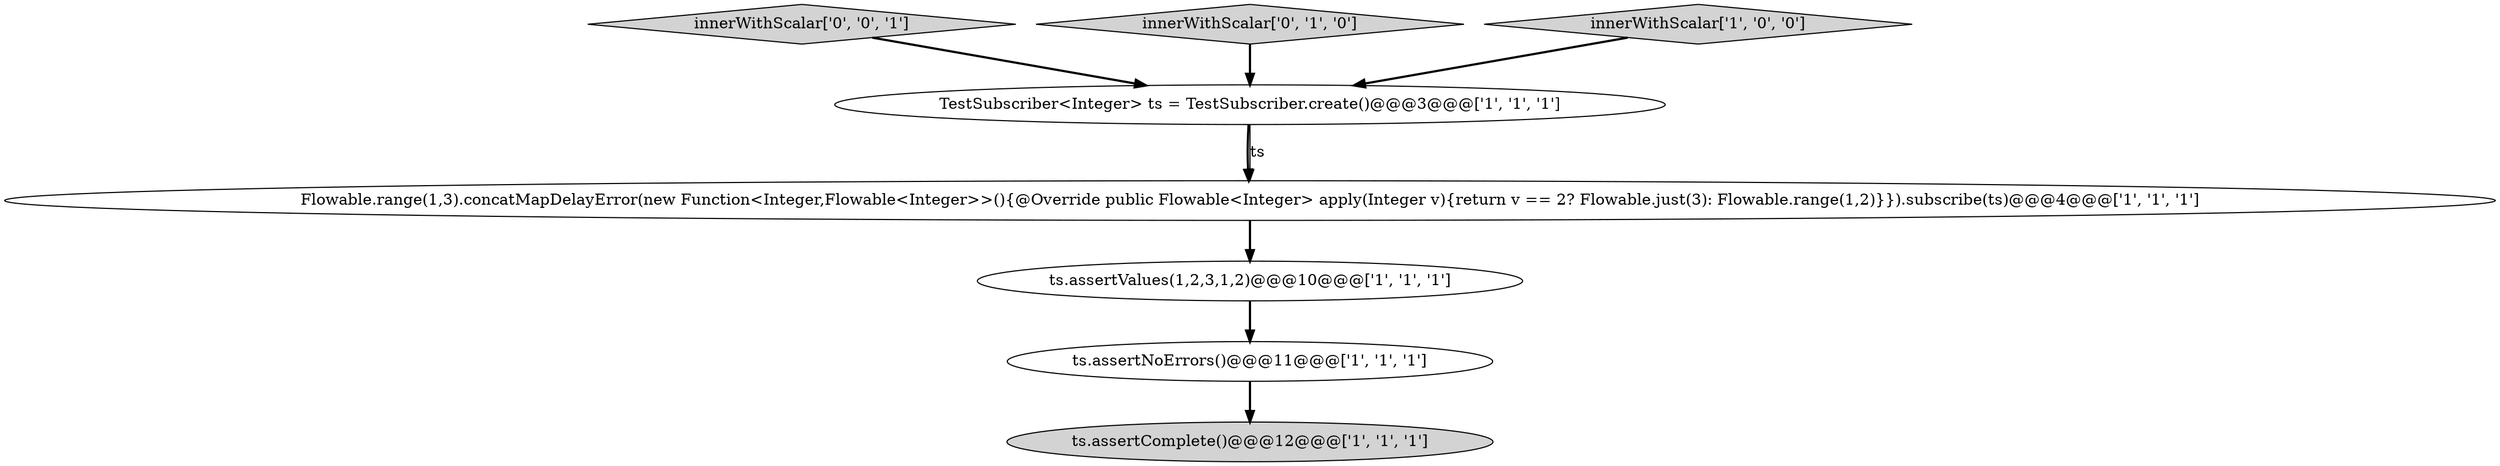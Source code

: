 digraph {
7 [style = filled, label = "innerWithScalar['0', '0', '1']", fillcolor = lightgray, shape = diamond image = "AAA0AAABBB3BBB"];
3 [style = filled, label = "Flowable.range(1,3).concatMapDelayError(new Function<Integer,Flowable<Integer>>(){@Override public Flowable<Integer> apply(Integer v){return v == 2? Flowable.just(3): Flowable.range(1,2)}}).subscribe(ts)@@@4@@@['1', '1', '1']", fillcolor = white, shape = ellipse image = "AAA0AAABBB1BBB"];
6 [style = filled, label = "innerWithScalar['0', '1', '0']", fillcolor = lightgray, shape = diamond image = "AAA0AAABBB2BBB"];
4 [style = filled, label = "ts.assertComplete()@@@12@@@['1', '1', '1']", fillcolor = lightgray, shape = ellipse image = "AAA0AAABBB1BBB"];
5 [style = filled, label = "innerWithScalar['1', '0', '0']", fillcolor = lightgray, shape = diamond image = "AAA0AAABBB1BBB"];
2 [style = filled, label = "ts.assertValues(1,2,3,1,2)@@@10@@@['1', '1', '1']", fillcolor = white, shape = ellipse image = "AAA0AAABBB1BBB"];
1 [style = filled, label = "TestSubscriber<Integer> ts = TestSubscriber.create()@@@3@@@['1', '1', '1']", fillcolor = white, shape = ellipse image = "AAA0AAABBB1BBB"];
0 [style = filled, label = "ts.assertNoErrors()@@@11@@@['1', '1', '1']", fillcolor = white, shape = ellipse image = "AAA0AAABBB1BBB"];
2->0 [style = bold, label=""];
1->3 [style = bold, label=""];
7->1 [style = bold, label=""];
0->4 [style = bold, label=""];
1->3 [style = solid, label="ts"];
6->1 [style = bold, label=""];
3->2 [style = bold, label=""];
5->1 [style = bold, label=""];
}

